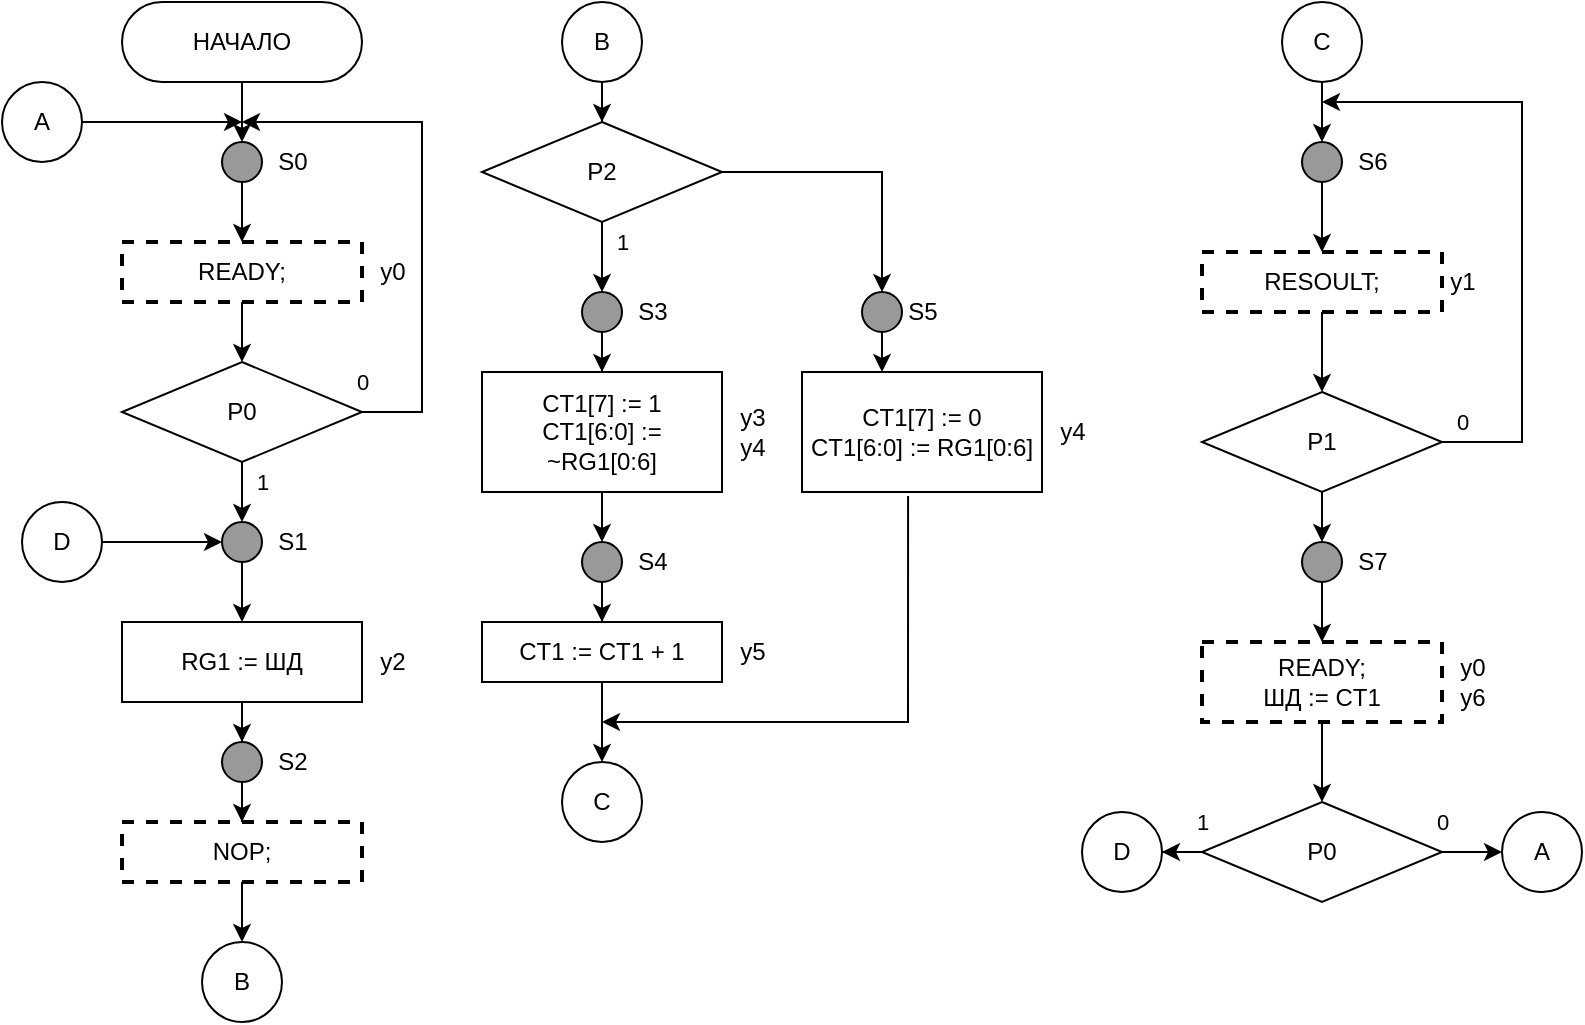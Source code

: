 <mxfile version="14.6.13" type="device"><diagram id="C5RBs43oDa-KdzZeNtuy" name="Page-1"><mxGraphModel dx="1929" dy="614" grid="1" gridSize="10" guides="1" tooltips="1" connect="1" arrows="1" fold="1" page="1" pageScale="1" pageWidth="827" pageHeight="1169" math="0" shadow="0"><root><mxCell id="WIyWlLk6GJQsqaUBKTNV-0"/><mxCell id="WIyWlLk6GJQsqaUBKTNV-1" parent="WIyWlLk6GJQsqaUBKTNV-0"/><mxCell id="gXBeNWNAYplh9TKsWxJm-4" value="" style="edgeStyle=orthogonalEdgeStyle;rounded=0;orthogonalLoop=1;jettySize=auto;html=1;entryX=0.5;entryY=0;entryDx=0;entryDy=0;" edge="1" parent="WIyWlLk6GJQsqaUBKTNV-1" source="gXBeNWNAYplh9TKsWxJm-0" target="gXBeNWNAYplh9TKsWxJm-1"><mxGeometry relative="1" as="geometry"/></mxCell><mxCell id="gXBeNWNAYplh9TKsWxJm-0" value="НАЧАЛО" style="rounded=1;whiteSpace=wrap;html=1;arcSize=50;" vertex="1" parent="WIyWlLk6GJQsqaUBKTNV-1"><mxGeometry x="40" y="40" width="120" height="40" as="geometry"/></mxCell><mxCell id="gXBeNWNAYplh9TKsWxJm-6" value="" style="edgeStyle=orthogonalEdgeStyle;rounded=0;orthogonalLoop=1;jettySize=auto;html=1;" edge="1" parent="WIyWlLk6GJQsqaUBKTNV-1" source="gXBeNWNAYplh9TKsWxJm-1" target="gXBeNWNAYplh9TKsWxJm-5"><mxGeometry relative="1" as="geometry"/></mxCell><mxCell id="gXBeNWNAYplh9TKsWxJm-1" value="" style="ellipse;whiteSpace=wrap;html=1;aspect=fixed;fillColor=#999999;" vertex="1" parent="WIyWlLk6GJQsqaUBKTNV-1"><mxGeometry x="90" y="110" width="20" height="20" as="geometry"/></mxCell><mxCell id="gXBeNWNAYplh9TKsWxJm-3" value="S0" style="text;html=1;align=center;verticalAlign=middle;resizable=0;points=[];autosize=1;strokeColor=none;" vertex="1" parent="WIyWlLk6GJQsqaUBKTNV-1"><mxGeometry x="110" y="110" width="30" height="20" as="geometry"/></mxCell><mxCell id="gXBeNWNAYplh9TKsWxJm-9" value="" style="edgeStyle=orthogonalEdgeStyle;rounded=0;orthogonalLoop=1;jettySize=auto;html=1;" edge="1" parent="WIyWlLk6GJQsqaUBKTNV-1" source="gXBeNWNAYplh9TKsWxJm-5" target="gXBeNWNAYplh9TKsWxJm-8"><mxGeometry relative="1" as="geometry"/></mxCell><mxCell id="gXBeNWNAYplh9TKsWxJm-5" value="READY;" style="rounded=0;whiteSpace=wrap;html=1;fillColor=#FFFFFF;dashed=1;perimeterSpacing=0;rotation=0;strokeWidth=2;" vertex="1" parent="WIyWlLk6GJQsqaUBKTNV-1"><mxGeometry x="40" y="160" width="120" height="30" as="geometry"/></mxCell><mxCell id="gXBeNWNAYplh9TKsWxJm-7" value="y0" style="text;html=1;align=center;verticalAlign=middle;resizable=0;points=[];autosize=1;strokeColor=none;" vertex="1" parent="WIyWlLk6GJQsqaUBKTNV-1"><mxGeometry x="160" y="165" width="30" height="20" as="geometry"/></mxCell><mxCell id="gXBeNWNAYplh9TKsWxJm-11" value="0" style="edgeStyle=orthogonalEdgeStyle;rounded=0;orthogonalLoop=1;jettySize=auto;html=1;exitX=1;exitY=0.5;exitDx=0;exitDy=0;" edge="1" parent="WIyWlLk6GJQsqaUBKTNV-1" source="gXBeNWNAYplh9TKsWxJm-8"><mxGeometry x="-1" y="15" relative="1" as="geometry"><mxPoint x="100" y="100" as="targetPoint"/><Array as="points"><mxPoint x="190" y="245"/><mxPoint x="190" y="100"/></Array><mxPoint as="offset"/></mxGeometry></mxCell><mxCell id="gXBeNWNAYplh9TKsWxJm-13" value="1" style="edgeStyle=orthogonalEdgeStyle;rounded=0;orthogonalLoop=1;jettySize=auto;html=1;entryX=0.5;entryY=0;entryDx=0;entryDy=0;" edge="1" parent="WIyWlLk6GJQsqaUBKTNV-1" source="gXBeNWNAYplh9TKsWxJm-8" target="gXBeNWNAYplh9TKsWxJm-31"><mxGeometry x="-0.6" y="10" relative="1" as="geometry"><mxPoint x="120" y="300" as="targetPoint"/><mxPoint as="offset"/></mxGeometry></mxCell><mxCell id="gXBeNWNAYplh9TKsWxJm-8" value="P0" style="rhombus;whiteSpace=wrap;html=1;" vertex="1" parent="WIyWlLk6GJQsqaUBKTNV-1"><mxGeometry x="40" y="220" width="120" height="50" as="geometry"/></mxCell><mxCell id="gXBeNWNAYplh9TKsWxJm-36" value="" style="edgeStyle=orthogonalEdgeStyle;rounded=0;orthogonalLoop=1;jettySize=auto;html=1;entryX=0.5;entryY=0;entryDx=0;entryDy=0;" edge="1" parent="WIyWlLk6GJQsqaUBKTNV-1" source="gXBeNWNAYplh9TKsWxJm-12" target="gXBeNWNAYplh9TKsWxJm-34"><mxGeometry relative="1" as="geometry"/></mxCell><mxCell id="gXBeNWNAYplh9TKsWxJm-12" value="&lt;span&gt;RG1 := ШД&lt;/span&gt;" style="whiteSpace=wrap;html=1;" vertex="1" parent="WIyWlLk6GJQsqaUBKTNV-1"><mxGeometry x="40" y="350" width="120" height="40" as="geometry"/></mxCell><mxCell id="gXBeNWNAYplh9TKsWxJm-16" value="y2" style="text;html=1;align=center;verticalAlign=middle;resizable=0;points=[];autosize=1;strokeColor=none;" vertex="1" parent="WIyWlLk6GJQsqaUBKTNV-1"><mxGeometry x="160" y="360" width="30" height="20" as="geometry"/></mxCell><mxCell id="gXBeNWNAYplh9TKsWxJm-20" value="" style="edgeStyle=orthogonalEdgeStyle;rounded=0;orthogonalLoop=1;jettySize=auto;html=1;entryX=0.5;entryY=0;entryDx=0;entryDy=0;" edge="1" parent="WIyWlLk6GJQsqaUBKTNV-1" source="gXBeNWNAYplh9TKsWxJm-17" target="gXBeNWNAYplh9TKsWxJm-23"><mxGeometry relative="1" as="geometry"><mxPoint x="120" y="510" as="targetPoint"/></mxGeometry></mxCell><mxCell id="gXBeNWNAYplh9TKsWxJm-17" value="NOP;" style="rounded=0;whiteSpace=wrap;html=1;fillColor=#FFFFFF;dashed=1;perimeterSpacing=0;rotation=0;strokeWidth=2;" vertex="1" parent="WIyWlLk6GJQsqaUBKTNV-1"><mxGeometry x="40" y="450" width="120" height="30" as="geometry"/></mxCell><mxCell id="gXBeNWNAYplh9TKsWxJm-23" value="B" style="ellipse;whiteSpace=wrap;html=1;aspect=fixed;strokeWidth=1;fillColor=#FFFFFF;gradientColor=none;" vertex="1" parent="WIyWlLk6GJQsqaUBKTNV-1"><mxGeometry x="80" y="510" width="40" height="40" as="geometry"/></mxCell><mxCell id="gXBeNWNAYplh9TKsWxJm-27" value="" style="edgeStyle=orthogonalEdgeStyle;rounded=0;orthogonalLoop=1;jettySize=auto;html=1;" edge="1" parent="WIyWlLk6GJQsqaUBKTNV-1" source="gXBeNWNAYplh9TKsWxJm-24" target="gXBeNWNAYplh9TKsWxJm-26"><mxGeometry relative="1" as="geometry"/></mxCell><mxCell id="gXBeNWNAYplh9TKsWxJm-24" value="B" style="ellipse;whiteSpace=wrap;html=1;aspect=fixed;strokeWidth=1;fillColor=#FFFFFF;gradientColor=none;" vertex="1" parent="WIyWlLk6GJQsqaUBKTNV-1"><mxGeometry x="260" y="40" width="40" height="40" as="geometry"/></mxCell><mxCell id="gXBeNWNAYplh9TKsWxJm-43" value="1" style="edgeStyle=orthogonalEdgeStyle;rounded=0;orthogonalLoop=1;jettySize=auto;html=1;entryX=0.5;entryY=0;entryDx=0;entryDy=0;exitX=0.5;exitY=1;exitDx=0;exitDy=0;" edge="1" parent="WIyWlLk6GJQsqaUBKTNV-1" source="gXBeNWNAYplh9TKsWxJm-26" target="gXBeNWNAYplh9TKsWxJm-41"><mxGeometry x="-0.429" y="10" relative="1" as="geometry"><mxPoint x="300" y="165" as="sourcePoint"/><mxPoint as="offset"/></mxGeometry></mxCell><mxCell id="gXBeNWNAYplh9TKsWxJm-67" value="" style="edgeStyle=orthogonalEdgeStyle;rounded=0;orthogonalLoop=1;jettySize=auto;html=1;entryX=0.5;entryY=0;entryDx=0;entryDy=0;" edge="1" parent="WIyWlLk6GJQsqaUBKTNV-1" source="gXBeNWNAYplh9TKsWxJm-26" target="gXBeNWNAYplh9TKsWxJm-64"><mxGeometry relative="1" as="geometry"><mxPoint x="430" y="125" as="targetPoint"/></mxGeometry></mxCell><mxCell id="gXBeNWNAYplh9TKsWxJm-26" value="P2" style="rhombus;whiteSpace=wrap;html=1;" vertex="1" parent="WIyWlLk6GJQsqaUBKTNV-1"><mxGeometry x="220" y="100" width="120" height="50" as="geometry"/></mxCell><mxCell id="gXBeNWNAYplh9TKsWxJm-48" value="" style="edgeStyle=orthogonalEdgeStyle;rounded=0;orthogonalLoop=1;jettySize=auto;html=1;entryX=0.5;entryY=0;entryDx=0;entryDy=0;" edge="1" parent="WIyWlLk6GJQsqaUBKTNV-1" source="gXBeNWNAYplh9TKsWxJm-28" target="gXBeNWNAYplh9TKsWxJm-46"><mxGeometry relative="1" as="geometry"/></mxCell><mxCell id="gXBeNWNAYplh9TKsWxJm-28" value="CT1[7] := 1&lt;br&gt;CT1[6:0] := ~RG1[0:6]" style="whiteSpace=wrap;html=1;" vertex="1" parent="WIyWlLk6GJQsqaUBKTNV-1"><mxGeometry x="220" y="225" width="120" height="60" as="geometry"/></mxCell><mxCell id="gXBeNWNAYplh9TKsWxJm-30" value="y3&lt;br&gt;y4" style="text;html=1;align=center;verticalAlign=middle;resizable=0;points=[];autosize=1;strokeColor=none;" vertex="1" parent="WIyWlLk6GJQsqaUBKTNV-1"><mxGeometry x="340" y="240" width="30" height="30" as="geometry"/></mxCell><mxCell id="gXBeNWNAYplh9TKsWxJm-33" value="" style="edgeStyle=orthogonalEdgeStyle;rounded=0;orthogonalLoop=1;jettySize=auto;html=1;" edge="1" parent="WIyWlLk6GJQsqaUBKTNV-1" source="gXBeNWNAYplh9TKsWxJm-31"><mxGeometry relative="1" as="geometry"><mxPoint x="100" y="350" as="targetPoint"/><Array as="points"><mxPoint x="100" y="350"/></Array></mxGeometry></mxCell><mxCell id="gXBeNWNAYplh9TKsWxJm-31" value="" style="ellipse;whiteSpace=wrap;html=1;aspect=fixed;fillColor=#999999;" vertex="1" parent="WIyWlLk6GJQsqaUBKTNV-1"><mxGeometry x="90" y="300" width="20" height="20" as="geometry"/></mxCell><mxCell id="gXBeNWNAYplh9TKsWxJm-32" value="S1" style="text;html=1;align=center;verticalAlign=middle;resizable=0;points=[];autosize=1;strokeColor=none;" vertex="1" parent="WIyWlLk6GJQsqaUBKTNV-1"><mxGeometry x="110" y="300" width="30" height="20" as="geometry"/></mxCell><mxCell id="gXBeNWNAYplh9TKsWxJm-37" value="" style="edgeStyle=orthogonalEdgeStyle;rounded=0;orthogonalLoop=1;jettySize=auto;html=1;entryX=0.5;entryY=0;entryDx=0;entryDy=0;" edge="1" parent="WIyWlLk6GJQsqaUBKTNV-1" source="gXBeNWNAYplh9TKsWxJm-34" target="gXBeNWNAYplh9TKsWxJm-17"><mxGeometry relative="1" as="geometry"/></mxCell><mxCell id="gXBeNWNAYplh9TKsWxJm-34" value="" style="ellipse;whiteSpace=wrap;html=1;aspect=fixed;fillColor=#999999;" vertex="1" parent="WIyWlLk6GJQsqaUBKTNV-1"><mxGeometry x="90" y="410" width="20" height="20" as="geometry"/></mxCell><mxCell id="gXBeNWNAYplh9TKsWxJm-35" value="S2" style="text;html=1;align=center;verticalAlign=middle;resizable=0;points=[];autosize=1;strokeColor=none;" vertex="1" parent="WIyWlLk6GJQsqaUBKTNV-1"><mxGeometry x="110" y="410" width="30" height="20" as="geometry"/></mxCell><mxCell id="gXBeNWNAYplh9TKsWxJm-45" value="" style="edgeStyle=orthogonalEdgeStyle;rounded=0;orthogonalLoop=1;jettySize=auto;html=1;" edge="1" parent="WIyWlLk6GJQsqaUBKTNV-1" source="gXBeNWNAYplh9TKsWxJm-41" target="gXBeNWNAYplh9TKsWxJm-28"><mxGeometry relative="1" as="geometry"/></mxCell><mxCell id="gXBeNWNAYplh9TKsWxJm-41" value="" style="ellipse;whiteSpace=wrap;html=1;aspect=fixed;fillColor=#999999;" vertex="1" parent="WIyWlLk6GJQsqaUBKTNV-1"><mxGeometry x="270" y="185" width="20" height="20" as="geometry"/></mxCell><mxCell id="gXBeNWNAYplh9TKsWxJm-42" value="S3" style="text;html=1;align=center;verticalAlign=middle;resizable=0;points=[];autosize=1;strokeColor=none;" vertex="1" parent="WIyWlLk6GJQsqaUBKTNV-1"><mxGeometry x="290" y="185" width="30" height="20" as="geometry"/></mxCell><mxCell id="gXBeNWNAYplh9TKsWxJm-51" value="" style="edgeStyle=orthogonalEdgeStyle;rounded=0;orthogonalLoop=1;jettySize=auto;html=1;" edge="1" parent="WIyWlLk6GJQsqaUBKTNV-1" source="gXBeNWNAYplh9TKsWxJm-46" target="gXBeNWNAYplh9TKsWxJm-50"><mxGeometry relative="1" as="geometry"/></mxCell><mxCell id="gXBeNWNAYplh9TKsWxJm-46" value="" style="ellipse;whiteSpace=wrap;html=1;aspect=fixed;fillColor=#999999;" vertex="1" parent="WIyWlLk6GJQsqaUBKTNV-1"><mxGeometry x="270" y="310" width="20" height="20" as="geometry"/></mxCell><mxCell id="gXBeNWNAYplh9TKsWxJm-47" value="S4" style="text;html=1;align=center;verticalAlign=middle;resizable=0;points=[];autosize=1;strokeColor=none;" vertex="1" parent="WIyWlLk6GJQsqaUBKTNV-1"><mxGeometry x="290" y="310" width="30" height="20" as="geometry"/></mxCell><mxCell id="gXBeNWNAYplh9TKsWxJm-61" value="" style="edgeStyle=orthogonalEdgeStyle;rounded=0;orthogonalLoop=1;jettySize=auto;html=1;" edge="1" parent="WIyWlLk6GJQsqaUBKTNV-1" source="gXBeNWNAYplh9TKsWxJm-50" target="gXBeNWNAYplh9TKsWxJm-60"><mxGeometry relative="1" as="geometry"/></mxCell><mxCell id="gXBeNWNAYplh9TKsWxJm-50" value="CT1 := CT1 + 1" style="whiteSpace=wrap;html=1;" vertex="1" parent="WIyWlLk6GJQsqaUBKTNV-1"><mxGeometry x="220" y="350" width="120" height="30" as="geometry"/></mxCell><mxCell id="gXBeNWNAYplh9TKsWxJm-52" value="y5" style="text;html=1;align=center;verticalAlign=middle;resizable=0;points=[];autosize=1;strokeColor=none;" vertex="1" parent="WIyWlLk6GJQsqaUBKTNV-1"><mxGeometry x="340" y="355" width="30" height="20" as="geometry"/></mxCell><mxCell id="gXBeNWNAYplh9TKsWxJm-63" value="" style="edgeStyle=orthogonalEdgeStyle;rounded=0;orthogonalLoop=1;jettySize=auto;html=1;exitX=0.442;exitY=1.033;exitDx=0;exitDy=0;exitPerimeter=0;" edge="1" parent="WIyWlLk6GJQsqaUBKTNV-1" source="gXBeNWNAYplh9TKsWxJm-53"><mxGeometry relative="1" as="geometry"><mxPoint x="450" y="285" as="sourcePoint"/><mxPoint x="280" y="400" as="targetPoint"/><Array as="points"><mxPoint x="433" y="400"/></Array></mxGeometry></mxCell><mxCell id="gXBeNWNAYplh9TKsWxJm-53" value="CT1[7] := 0&lt;br&gt;CT1[6:0] := RG1[0:6]" style="whiteSpace=wrap;html=1;" vertex="1" parent="WIyWlLk6GJQsqaUBKTNV-1"><mxGeometry x="380" y="225" width="120" height="60" as="geometry"/></mxCell><mxCell id="gXBeNWNAYplh9TKsWxJm-54" value="y4" style="text;html=1;align=center;verticalAlign=middle;resizable=0;points=[];autosize=1;strokeColor=none;" vertex="1" parent="WIyWlLk6GJQsqaUBKTNV-1"><mxGeometry x="500" y="245" width="30" height="20" as="geometry"/></mxCell><mxCell id="gXBeNWNAYplh9TKsWxJm-60" value="C" style="ellipse;whiteSpace=wrap;html=1;aspect=fixed;strokeWidth=1;fillColor=#FFFFFF;gradientColor=none;" vertex="1" parent="WIyWlLk6GJQsqaUBKTNV-1"><mxGeometry x="260" y="420" width="40" height="40" as="geometry"/></mxCell><mxCell id="gXBeNWNAYplh9TKsWxJm-68" value="" style="edgeStyle=orthogonalEdgeStyle;rounded=0;orthogonalLoop=1;jettySize=auto;html=1;" edge="1" parent="WIyWlLk6GJQsqaUBKTNV-1" source="gXBeNWNAYplh9TKsWxJm-64"><mxGeometry relative="1" as="geometry"><mxPoint x="420" y="225" as="targetPoint"/></mxGeometry></mxCell><mxCell id="gXBeNWNAYplh9TKsWxJm-64" value="" style="ellipse;whiteSpace=wrap;html=1;aspect=fixed;fillColor=#999999;" vertex="1" parent="WIyWlLk6GJQsqaUBKTNV-1"><mxGeometry x="410" y="185" width="20" height="20" as="geometry"/></mxCell><mxCell id="gXBeNWNAYplh9TKsWxJm-65" value="S5" style="text;html=1;align=center;verticalAlign=middle;resizable=0;points=[];autosize=1;strokeColor=none;" vertex="1" parent="WIyWlLk6GJQsqaUBKTNV-1"><mxGeometry x="425" y="185" width="30" height="20" as="geometry"/></mxCell><mxCell id="gXBeNWNAYplh9TKsWxJm-75" value="" style="edgeStyle=orthogonalEdgeStyle;rounded=0;orthogonalLoop=1;jettySize=auto;html=1;entryX=0.5;entryY=0;entryDx=0;entryDy=0;" edge="1" parent="WIyWlLk6GJQsqaUBKTNV-1" source="gXBeNWNAYplh9TKsWxJm-69" target="gXBeNWNAYplh9TKsWxJm-73"><mxGeometry relative="1" as="geometry"/></mxCell><mxCell id="gXBeNWNAYplh9TKsWxJm-69" value="C" style="ellipse;whiteSpace=wrap;html=1;aspect=fixed;strokeWidth=1;fillColor=#FFFFFF;gradientColor=none;" vertex="1" parent="WIyWlLk6GJQsqaUBKTNV-1"><mxGeometry x="620" y="40" width="40" height="40" as="geometry"/></mxCell><mxCell id="gXBeNWNAYplh9TKsWxJm-77" value="" style="edgeStyle=orthogonalEdgeStyle;rounded=0;orthogonalLoop=1;jettySize=auto;html=1;" edge="1" parent="WIyWlLk6GJQsqaUBKTNV-1" source="gXBeNWNAYplh9TKsWxJm-73" target="gXBeNWNAYplh9TKsWxJm-76"><mxGeometry relative="1" as="geometry"/></mxCell><mxCell id="gXBeNWNAYplh9TKsWxJm-73" value="" style="ellipse;whiteSpace=wrap;html=1;aspect=fixed;fillColor=#999999;" vertex="1" parent="WIyWlLk6GJQsqaUBKTNV-1"><mxGeometry x="630" y="110" width="20" height="20" as="geometry"/></mxCell><mxCell id="gXBeNWNAYplh9TKsWxJm-74" value="S6" style="text;html=1;align=center;verticalAlign=middle;resizable=0;points=[];autosize=1;strokeColor=none;" vertex="1" parent="WIyWlLk6GJQsqaUBKTNV-1"><mxGeometry x="650" y="110" width="30" height="20" as="geometry"/></mxCell><mxCell id="gXBeNWNAYplh9TKsWxJm-80" value="" style="edgeStyle=orthogonalEdgeStyle;rounded=0;orthogonalLoop=1;jettySize=auto;html=1;" edge="1" parent="WIyWlLk6GJQsqaUBKTNV-1" source="gXBeNWNAYplh9TKsWxJm-76" target="gXBeNWNAYplh9TKsWxJm-79"><mxGeometry relative="1" as="geometry"/></mxCell><mxCell id="gXBeNWNAYplh9TKsWxJm-76" value="RESOULT;" style="rounded=0;whiteSpace=wrap;html=1;fillColor=#FFFFFF;dashed=1;perimeterSpacing=0;rotation=0;strokeWidth=2;" vertex="1" parent="WIyWlLk6GJQsqaUBKTNV-1"><mxGeometry x="580" y="165" width="120" height="30" as="geometry"/></mxCell><mxCell id="gXBeNWNAYplh9TKsWxJm-78" value="y1" style="text;html=1;align=center;verticalAlign=middle;resizable=0;points=[];autosize=1;strokeColor=none;" vertex="1" parent="WIyWlLk6GJQsqaUBKTNV-1"><mxGeometry x="695" y="170" width="30" height="20" as="geometry"/></mxCell><mxCell id="gXBeNWNAYplh9TKsWxJm-82" value="0" style="edgeStyle=orthogonalEdgeStyle;rounded=0;orthogonalLoop=1;jettySize=auto;html=1;exitX=1;exitY=0.5;exitDx=0;exitDy=0;exitPerimeter=0;" edge="1" parent="WIyWlLk6GJQsqaUBKTNV-1" source="gXBeNWNAYplh9TKsWxJm-79"><mxGeometry x="-0.935" y="10" relative="1" as="geometry"><mxPoint x="640" y="90" as="targetPoint"/><Array as="points"><mxPoint x="740" y="260"/><mxPoint x="740" y="90"/></Array><mxPoint as="offset"/></mxGeometry></mxCell><mxCell id="gXBeNWNAYplh9TKsWxJm-85" value="" style="edgeStyle=orthogonalEdgeStyle;rounded=0;orthogonalLoop=1;jettySize=auto;html=1;entryX=0.5;entryY=0;entryDx=0;entryDy=0;" edge="1" parent="WIyWlLk6GJQsqaUBKTNV-1" source="gXBeNWNAYplh9TKsWxJm-79" target="gXBeNWNAYplh9TKsWxJm-83"><mxGeometry relative="1" as="geometry"><mxPoint x="640" y="305" as="targetPoint"/></mxGeometry></mxCell><mxCell id="gXBeNWNAYplh9TKsWxJm-79" value="P1" style="rhombus;whiteSpace=wrap;html=1;" vertex="1" parent="WIyWlLk6GJQsqaUBKTNV-1"><mxGeometry x="580" y="235" width="120" height="50" as="geometry"/></mxCell><mxCell id="gXBeNWNAYplh9TKsWxJm-87" value="" style="edgeStyle=orthogonalEdgeStyle;rounded=0;orthogonalLoop=1;jettySize=auto;html=1;" edge="1" parent="WIyWlLk6GJQsqaUBKTNV-1" source="gXBeNWNAYplh9TKsWxJm-83" target="gXBeNWNAYplh9TKsWxJm-86"><mxGeometry relative="1" as="geometry"/></mxCell><mxCell id="gXBeNWNAYplh9TKsWxJm-83" value="" style="ellipse;whiteSpace=wrap;html=1;aspect=fixed;fillColor=#999999;" vertex="1" parent="WIyWlLk6GJQsqaUBKTNV-1"><mxGeometry x="630" y="310" width="20" height="20" as="geometry"/></mxCell><mxCell id="gXBeNWNAYplh9TKsWxJm-84" value="S7" style="text;html=1;align=center;verticalAlign=middle;resizable=0;points=[];autosize=1;strokeColor=none;" vertex="1" parent="WIyWlLk6GJQsqaUBKTNV-1"><mxGeometry x="650" y="310" width="30" height="20" as="geometry"/></mxCell><mxCell id="gXBeNWNAYplh9TKsWxJm-90" value="" style="edgeStyle=orthogonalEdgeStyle;rounded=0;orthogonalLoop=1;jettySize=auto;html=1;" edge="1" parent="WIyWlLk6GJQsqaUBKTNV-1" source="gXBeNWNAYplh9TKsWxJm-86" target="gXBeNWNAYplh9TKsWxJm-89"><mxGeometry relative="1" as="geometry"/></mxCell><mxCell id="gXBeNWNAYplh9TKsWxJm-86" value="READY;&lt;br&gt;ШД := СT1" style="rounded=0;whiteSpace=wrap;html=1;fillColor=#FFFFFF;dashed=1;perimeterSpacing=0;rotation=0;strokeWidth=2;" vertex="1" parent="WIyWlLk6GJQsqaUBKTNV-1"><mxGeometry x="580" y="360" width="120" height="40" as="geometry"/></mxCell><mxCell id="gXBeNWNAYplh9TKsWxJm-88" value="y0&lt;br&gt;y6" style="text;html=1;align=center;verticalAlign=middle;resizable=0;points=[];autosize=1;strokeColor=none;" vertex="1" parent="WIyWlLk6GJQsqaUBKTNV-1"><mxGeometry x="700" y="365" width="30" height="30" as="geometry"/></mxCell><mxCell id="gXBeNWNAYplh9TKsWxJm-92" value="0" style="edgeStyle=orthogonalEdgeStyle;rounded=0;orthogonalLoop=1;jettySize=auto;html=1;" edge="1" parent="WIyWlLk6GJQsqaUBKTNV-1" source="gXBeNWNAYplh9TKsWxJm-89"><mxGeometry x="-1" y="15" relative="1" as="geometry"><mxPoint x="730" y="465" as="targetPoint"/><mxPoint as="offset"/></mxGeometry></mxCell><mxCell id="gXBeNWNAYplh9TKsWxJm-95" value="1" style="edgeStyle=orthogonalEdgeStyle;rounded=0;orthogonalLoop=1;jettySize=auto;html=1;" edge="1" parent="WIyWlLk6GJQsqaUBKTNV-1" source="gXBeNWNAYplh9TKsWxJm-89" target="gXBeNWNAYplh9TKsWxJm-94"><mxGeometry x="-1" y="-15" relative="1" as="geometry"><mxPoint as="offset"/></mxGeometry></mxCell><mxCell id="gXBeNWNAYplh9TKsWxJm-89" value="P0" style="rhombus;whiteSpace=wrap;html=1;" vertex="1" parent="WIyWlLk6GJQsqaUBKTNV-1"><mxGeometry x="580" y="440" width="120" height="50" as="geometry"/></mxCell><mxCell id="gXBeNWNAYplh9TKsWxJm-93" value="A" style="ellipse;whiteSpace=wrap;html=1;aspect=fixed;strokeWidth=1;fillColor=#FFFFFF;gradientColor=none;" vertex="1" parent="WIyWlLk6GJQsqaUBKTNV-1"><mxGeometry x="730" y="445" width="40" height="40" as="geometry"/></mxCell><mxCell id="gXBeNWNAYplh9TKsWxJm-94" value="D" style="ellipse;whiteSpace=wrap;html=1;aspect=fixed;strokeWidth=1;fillColor=#FFFFFF;gradientColor=none;" vertex="1" parent="WIyWlLk6GJQsqaUBKTNV-1"><mxGeometry x="520" y="445" width="40" height="40" as="geometry"/></mxCell><mxCell id="gXBeNWNAYplh9TKsWxJm-97" value="" style="edgeStyle=orthogonalEdgeStyle;rounded=0;orthogonalLoop=1;jettySize=auto;html=1;" edge="1" parent="WIyWlLk6GJQsqaUBKTNV-1" source="gXBeNWNAYplh9TKsWxJm-96"><mxGeometry relative="1" as="geometry"><mxPoint x="100" y="100" as="targetPoint"/></mxGeometry></mxCell><mxCell id="gXBeNWNAYplh9TKsWxJm-96" value="A" style="ellipse;whiteSpace=wrap;html=1;aspect=fixed;strokeWidth=1;fillColor=#FFFFFF;gradientColor=none;" vertex="1" parent="WIyWlLk6GJQsqaUBKTNV-1"><mxGeometry x="-20" y="80" width="40" height="40" as="geometry"/></mxCell><mxCell id="gXBeNWNAYplh9TKsWxJm-99" value="" style="edgeStyle=orthogonalEdgeStyle;rounded=0;orthogonalLoop=1;jettySize=auto;html=1;" edge="1" parent="WIyWlLk6GJQsqaUBKTNV-1" source="gXBeNWNAYplh9TKsWxJm-98"><mxGeometry relative="1" as="geometry"><mxPoint x="90" y="310" as="targetPoint"/></mxGeometry></mxCell><mxCell id="gXBeNWNAYplh9TKsWxJm-98" value="D" style="ellipse;whiteSpace=wrap;html=1;aspect=fixed;strokeWidth=1;fillColor=#FFFFFF;gradientColor=none;" vertex="1" parent="WIyWlLk6GJQsqaUBKTNV-1"><mxGeometry x="-10" y="290" width="40" height="40" as="geometry"/></mxCell></root></mxGraphModel></diagram></mxfile>
